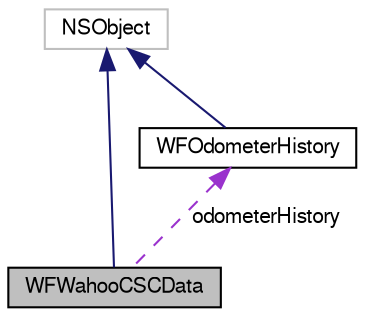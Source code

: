 digraph "WFWahooCSCData"
{
  edge [fontname="FreeSans",fontsize="10",labelfontname="FreeSans",labelfontsize="10"];
  node [fontname="FreeSans",fontsize="10",shape=record];
  Node1 [label="WFWahooCSCData",height=0.2,width=0.4,color="black", fillcolor="grey75", style="filled", fontcolor="black"];
  Node2 -> Node1 [dir="back",color="midnightblue",fontsize="10",style="solid",fontname="FreeSans"];
  Node2 [label="NSObject",height=0.2,width=0.4,color="grey75", fillcolor="white", style="filled"];
  Node3 -> Node1 [dir="back",color="darkorchid3",fontsize="10",style="dashed",label=" odometerHistory" ,fontname="FreeSans"];
  Node3 [label="WFOdometerHistory",height=0.2,width=0.4,color="black", fillcolor="white", style="filled",URL="$interface_w_f_odometer_history.html",tooltip="Represents the odometer history for the Wahoo BlueSC bike speed and cadence sensor (or similar)..."];
  Node2 -> Node3 [dir="back",color="midnightblue",fontsize="10",style="solid",fontname="FreeSans"];
}
